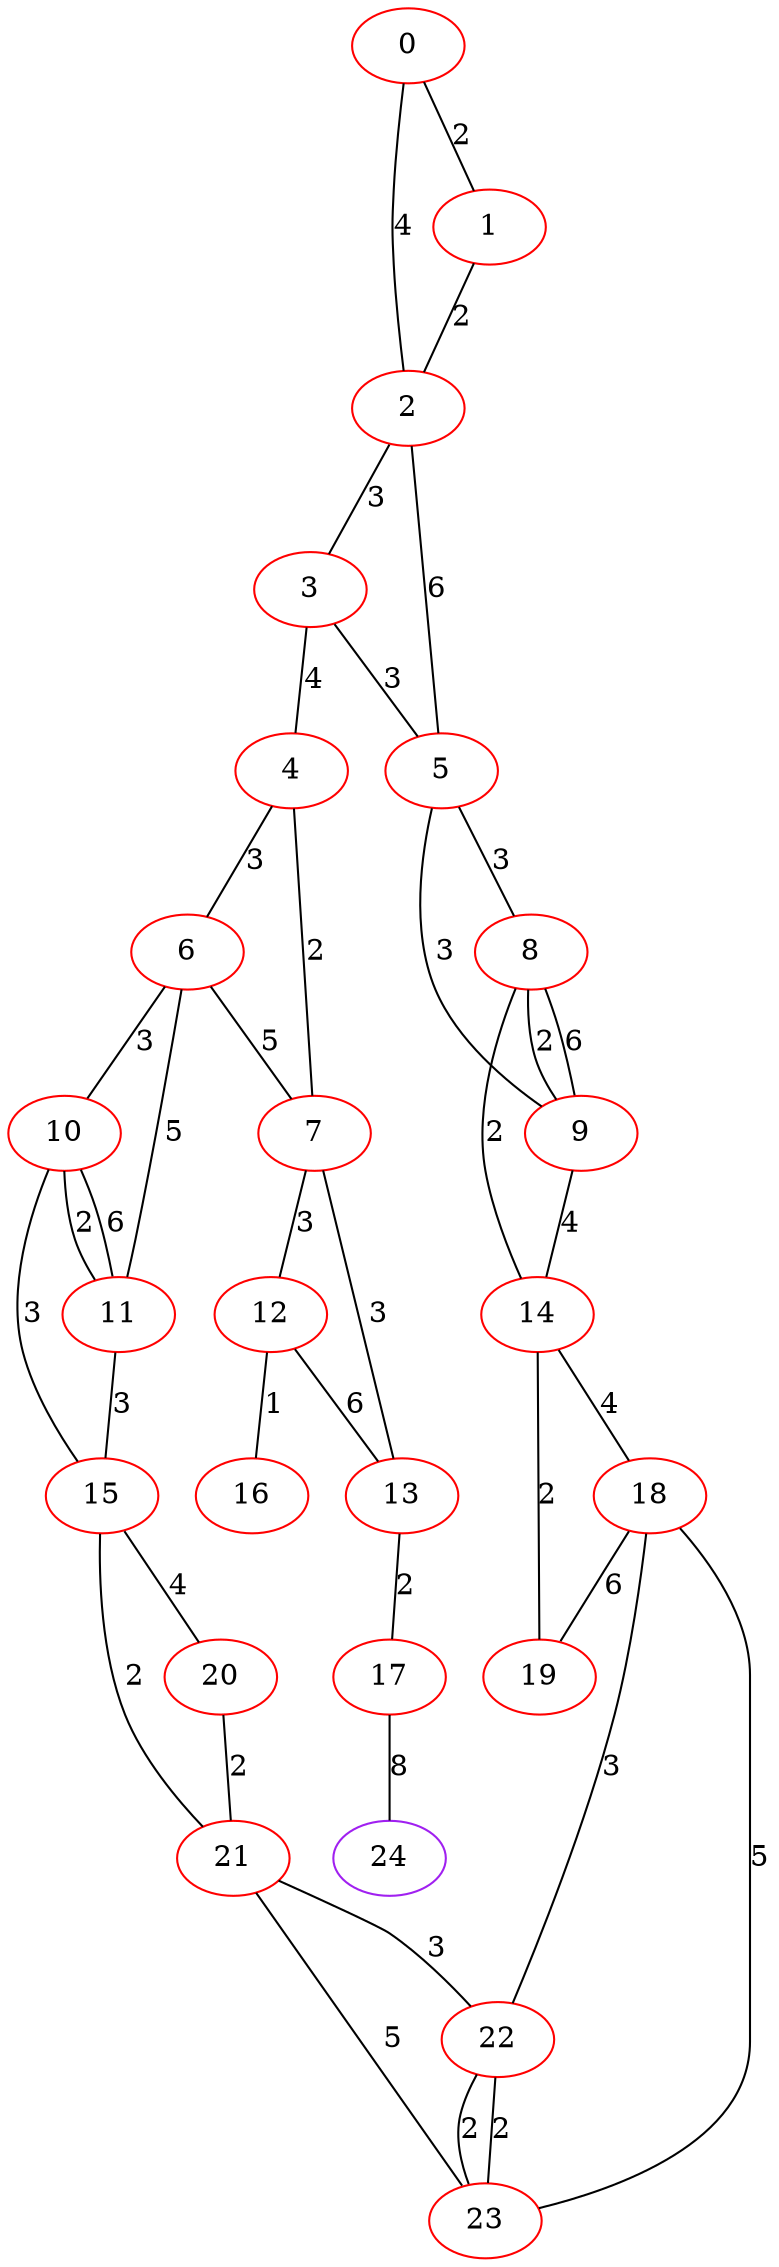 graph "" {
0 [color=red, weight=1];
1 [color=red, weight=1];
2 [color=red, weight=1];
3 [color=red, weight=1];
4 [color=red, weight=1];
5 [color=red, weight=1];
6 [color=red, weight=1];
7 [color=red, weight=1];
8 [color=red, weight=1];
9 [color=red, weight=1];
10 [color=red, weight=1];
11 [color=red, weight=1];
12 [color=red, weight=1];
13 [color=red, weight=1];
14 [color=red, weight=1];
15 [color=red, weight=1];
16 [color=red, weight=1];
17 [color=red, weight=1];
18 [color=red, weight=1];
19 [color=red, weight=1];
20 [color=red, weight=1];
21 [color=red, weight=1];
22 [color=red, weight=1];
23 [color=red, weight=1];
24 [color=purple, weight=4];
0 -- 1  [key=0, label=2];
0 -- 2  [key=0, label=4];
1 -- 2  [key=0, label=2];
2 -- 3  [key=0, label=3];
2 -- 5  [key=0, label=6];
3 -- 4  [key=0, label=4];
3 -- 5  [key=0, label=3];
4 -- 6  [key=0, label=3];
4 -- 7  [key=0, label=2];
5 -- 8  [key=0, label=3];
5 -- 9  [key=0, label=3];
6 -- 10  [key=0, label=3];
6 -- 11  [key=0, label=5];
6 -- 7  [key=0, label=5];
7 -- 12  [key=0, label=3];
7 -- 13  [key=0, label=3];
8 -- 9  [key=0, label=6];
8 -- 9  [key=1, label=2];
8 -- 14  [key=0, label=2];
9 -- 14  [key=0, label=4];
10 -- 11  [key=0, label=2];
10 -- 11  [key=1, label=6];
10 -- 15  [key=0, label=3];
11 -- 15  [key=0, label=3];
12 -- 16  [key=0, label=1];
12 -- 13  [key=0, label=6];
13 -- 17  [key=0, label=2];
14 -- 18  [key=0, label=4];
14 -- 19  [key=0, label=2];
15 -- 20  [key=0, label=4];
15 -- 21  [key=0, label=2];
17 -- 24  [key=0, label=8];
18 -- 19  [key=0, label=6];
18 -- 22  [key=0, label=3];
18 -- 23  [key=0, label=5];
20 -- 21  [key=0, label=2];
21 -- 22  [key=0, label=3];
21 -- 23  [key=0, label=5];
22 -- 23  [key=0, label=2];
22 -- 23  [key=1, label=2];
}
